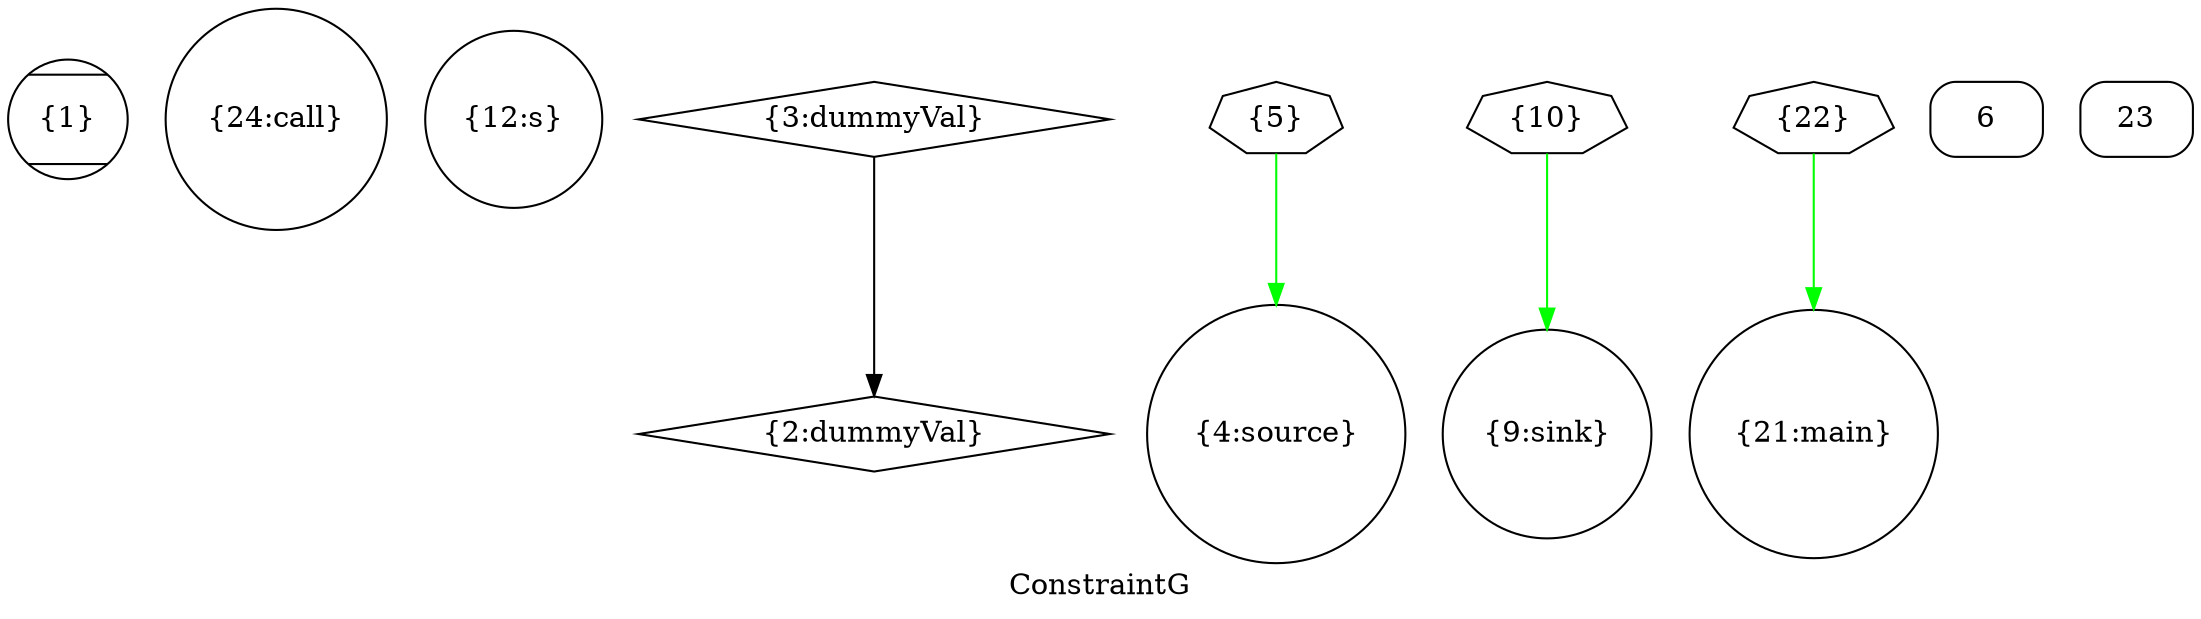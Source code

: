digraph "ConstraintG" {
	label="ConstraintG";

	Node0x103d1b8e0 [shape=record,shape=Mcircle,label="{1}"];
	Node0x103d1b710 [shape=record,shape=circle,label="{24:call}"];
	Node0x103d1b540 [shape=record,shape=circle,label="{12:s}"];
	Node0x103d1b370 [shape=record,shape=diamond,label="{2:dummyVal}"];
	Node0x103d1ae00 [shape=record,shape=diamond,label="{3:dummyVal}"];
	Node0x103d1ae00 -> Node0x103d1b370[color=black];
	Node0x103d1aaa0 [shape=record,shape=circle,label="{4:source}"];
	Node0x103d1a030 [shape=record,shape=circle,label="{9:sink}"];
	Node0x103d19380 [shape=record,shape=circle,label="{21:main}"];
	Node0x103d189d0 [shape=record,shape=septagon,label="{10}"];
	Node0x103d189d0 -> Node0x103d1a030[color=green];
	Node0x103d18ba0 [shape=record,shape=septagon,label="{5}"];
	Node0x103d18ba0 -> Node0x103d1aaa0[color=green];
	Node0x103d18230 [shape=record,shape=Mrecord,label="{6}"];
	Node0x103d18400 [shape=record,shape=septagon,label="{22}"];
	Node0x103d18400 -> Node0x103d19380[color=green];
	Node0x103d17ac0 [shape=record,shape=Mrecord,label="{23}"];
}

